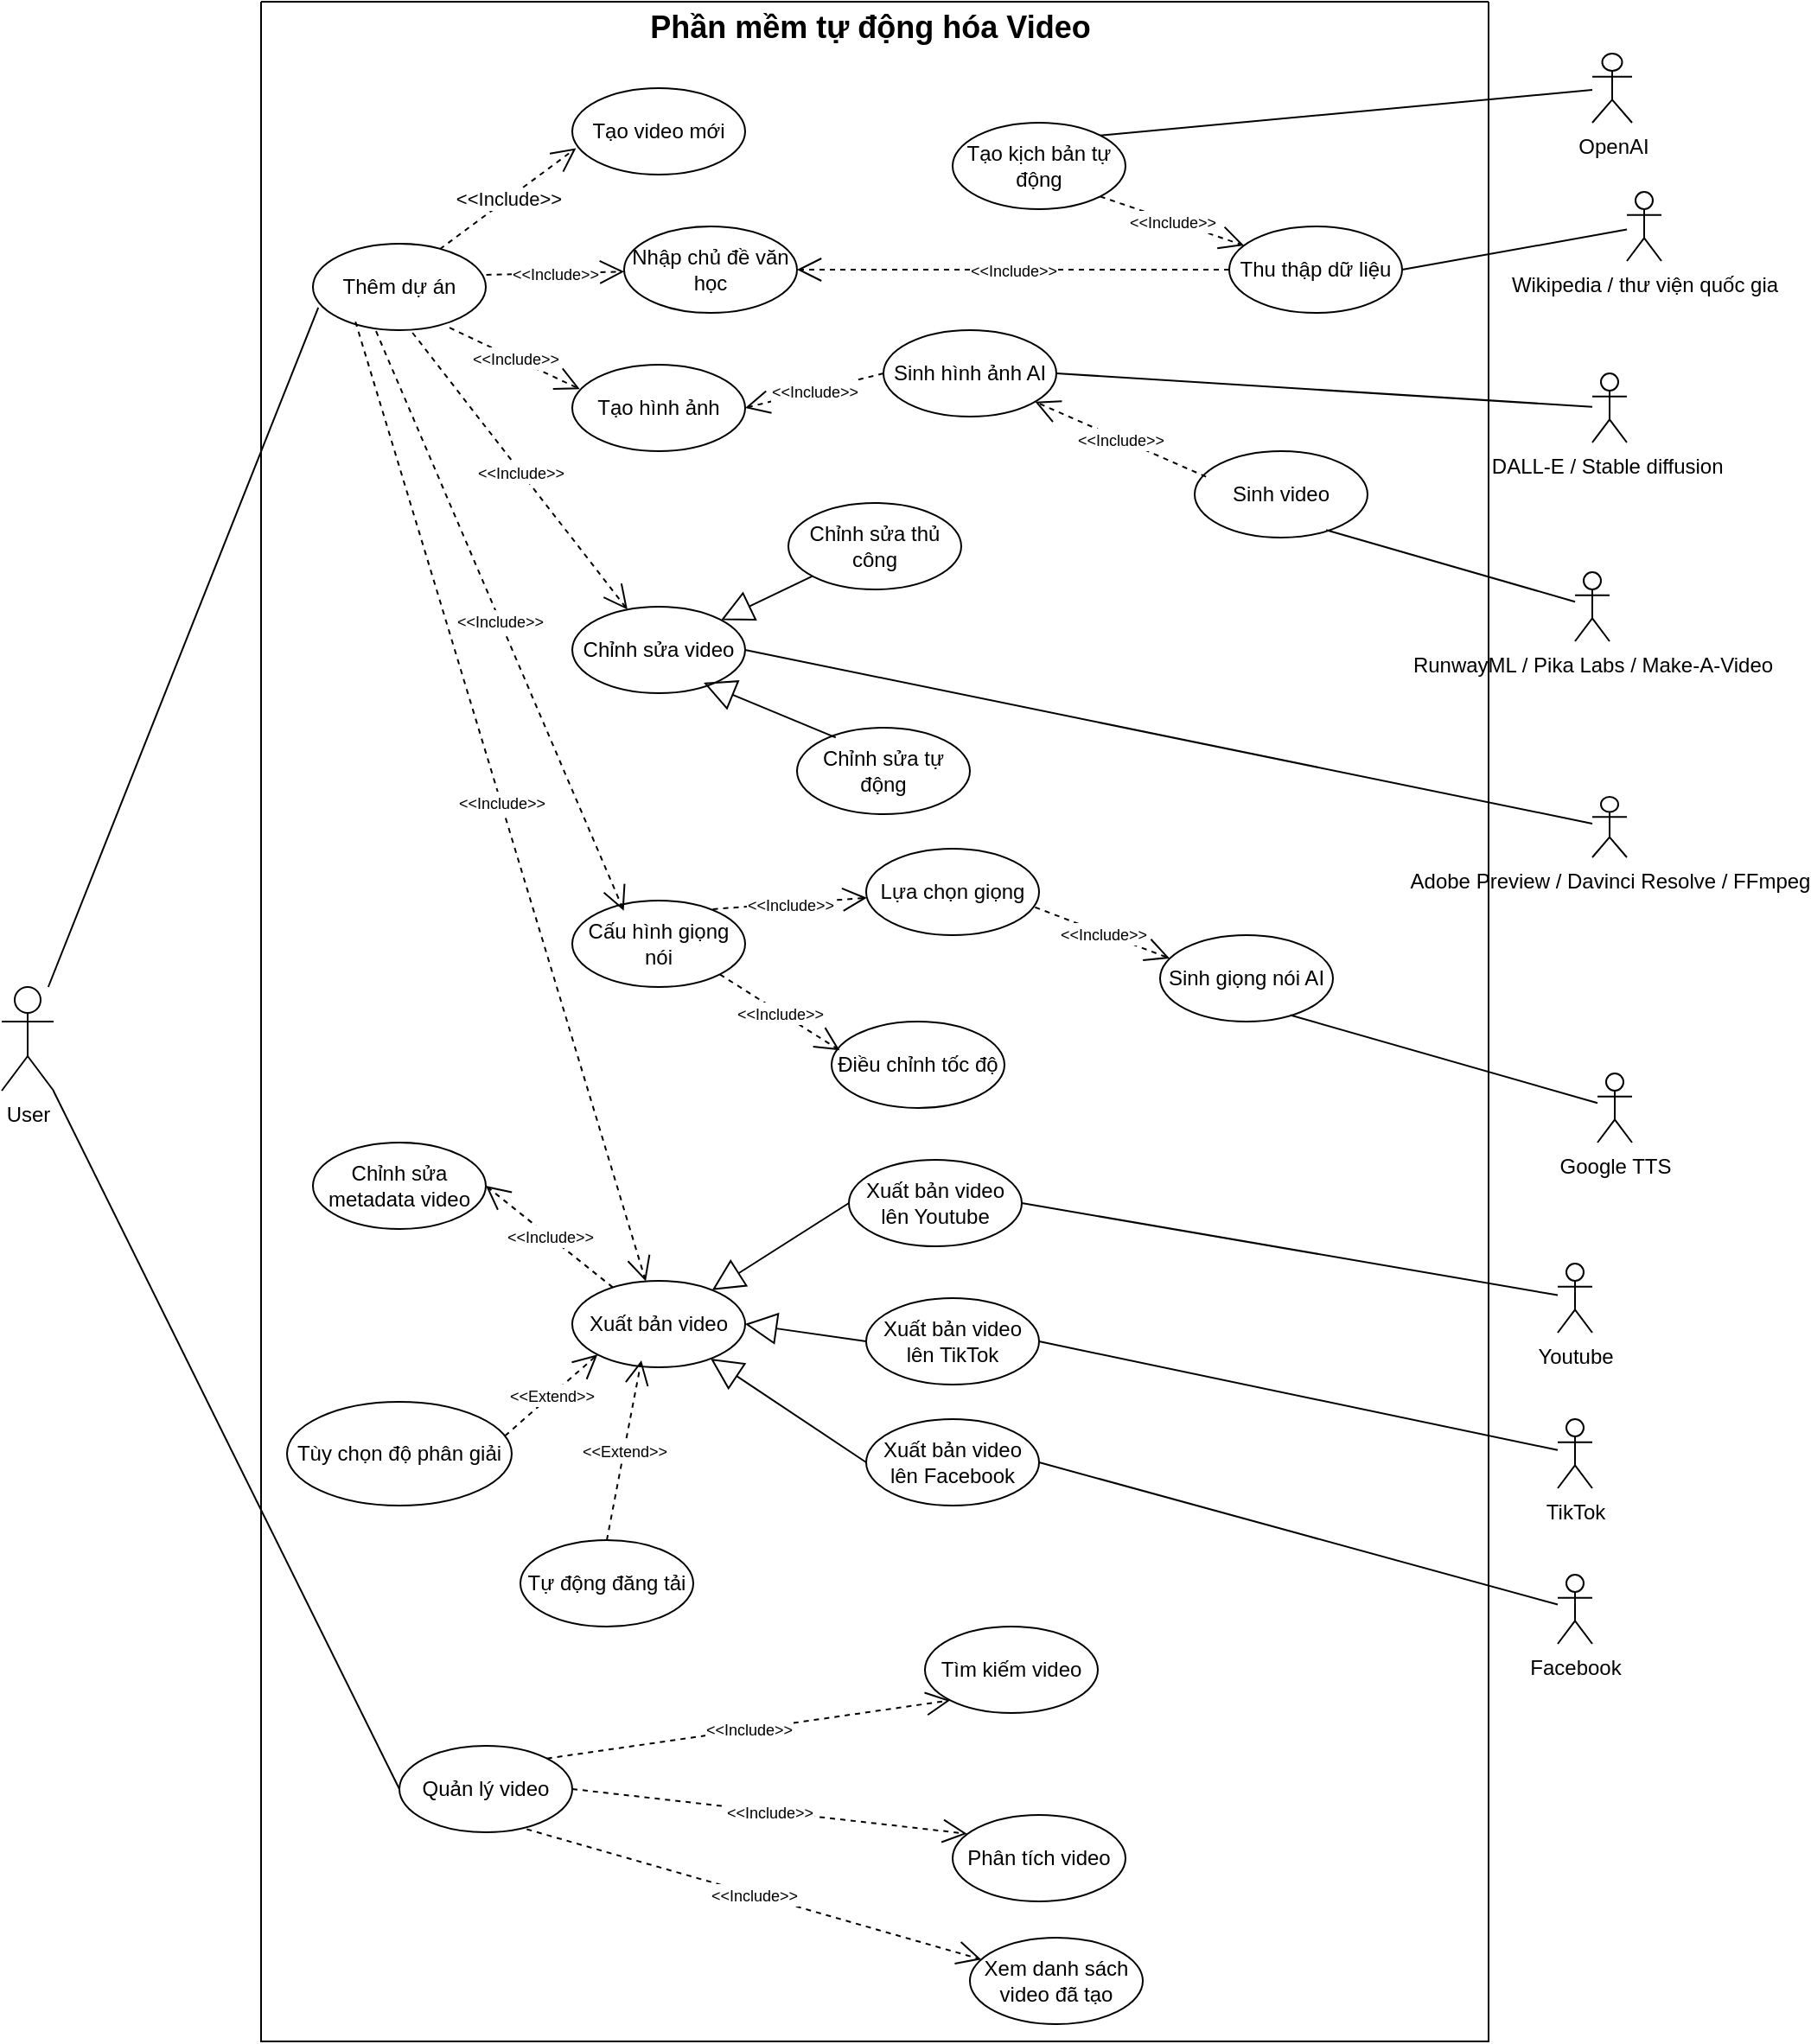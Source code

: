 <mxfile version="26.1.0">
  <diagram name="Trang-1" id="PB8cYMlhyOLMqyZQ3nry">
    <mxGraphModel dx="2829" dy="838" grid="1" gridSize="10" guides="1" tooltips="1" connect="1" arrows="1" fold="1" page="1" pageScale="1" pageWidth="827" pageHeight="1169" math="0" shadow="0">
      <root>
        <mxCell id="0" />
        <mxCell id="1" parent="0" />
        <mxCell id="OnXmid0ZAogw-lazpNW6-2" value="" style="swimlane;startSize=0;" vertex="1" parent="1">
          <mxGeometry x="-20" y="120" width="710" height="1180" as="geometry" />
        </mxCell>
        <mxCell id="OnXmid0ZAogw-lazpNW6-4" value="&lt;b&gt;&lt;font style=&quot;font-size: 18px;&quot;&gt;Phần mềm tự động hóa Video&amp;nbsp;&lt;/font&gt;&lt;/b&gt;" style="text;html=1;align=center;verticalAlign=middle;whiteSpace=wrap;rounded=0;" vertex="1" parent="OnXmid0ZAogw-lazpNW6-2">
          <mxGeometry x="210" width="290" height="30" as="geometry" />
        </mxCell>
        <mxCell id="OnXmid0ZAogw-lazpNW6-5" value="Thêm dự án" style="ellipse;whiteSpace=wrap;html=1;" vertex="1" parent="OnXmid0ZAogw-lazpNW6-2">
          <mxGeometry x="30" y="140" width="100" height="50" as="geometry" />
        </mxCell>
        <mxCell id="OnXmid0ZAogw-lazpNW6-6" value="Tạo video mới" style="ellipse;whiteSpace=wrap;html=1;" vertex="1" parent="OnXmid0ZAogw-lazpNW6-2">
          <mxGeometry x="180" y="50" width="100" height="50" as="geometry" />
        </mxCell>
        <mxCell id="OnXmid0ZAogw-lazpNW6-7" value="Nhập chủ đề văn học" style="ellipse;whiteSpace=wrap;html=1;" vertex="1" parent="OnXmid0ZAogw-lazpNW6-2">
          <mxGeometry x="210" y="130" width="100" height="50" as="geometry" />
        </mxCell>
        <mxCell id="OnXmid0ZAogw-lazpNW6-8" value="Chỉnh sửa video" style="ellipse;whiteSpace=wrap;html=1;" vertex="1" parent="OnXmid0ZAogw-lazpNW6-2">
          <mxGeometry x="180" y="350" width="100" height="50" as="geometry" />
        </mxCell>
        <mxCell id="OnXmid0ZAogw-lazpNW6-9" value="Chỉnh sửa thủ công" style="ellipse;whiteSpace=wrap;html=1;" vertex="1" parent="OnXmid0ZAogw-lazpNW6-2">
          <mxGeometry x="305" y="290" width="100" height="50" as="geometry" />
        </mxCell>
        <mxCell id="OnXmid0ZAogw-lazpNW6-10" value="Chỉnh sửa tự động" style="ellipse;whiteSpace=wrap;html=1;" vertex="1" parent="OnXmid0ZAogw-lazpNW6-2">
          <mxGeometry x="310" y="420" width="100" height="50" as="geometry" />
        </mxCell>
        <mxCell id="OnXmid0ZAogw-lazpNW6-12" value="Cấu hình giọng nói" style="ellipse;whiteSpace=wrap;html=1;" vertex="1" parent="OnXmid0ZAogw-lazpNW6-2">
          <mxGeometry x="180" y="520" width="100" height="50" as="geometry" />
        </mxCell>
        <mxCell id="OnXmid0ZAogw-lazpNW6-13" value="Lựa chọn giọng" style="ellipse;whiteSpace=wrap;html=1;" vertex="1" parent="OnXmid0ZAogw-lazpNW6-2">
          <mxGeometry x="350" y="490" width="100" height="50" as="geometry" />
        </mxCell>
        <mxCell id="OnXmid0ZAogw-lazpNW6-14" value="Điều chỉnh tốc độ" style="ellipse;whiteSpace=wrap;html=1;" vertex="1" parent="OnXmid0ZAogw-lazpNW6-2">
          <mxGeometry x="330" y="590" width="100" height="50" as="geometry" />
        </mxCell>
        <mxCell id="OnXmid0ZAogw-lazpNW6-18" value="Tạo hình ảnh" style="ellipse;whiteSpace=wrap;html=1;" vertex="1" parent="OnXmid0ZAogw-lazpNW6-2">
          <mxGeometry x="180" y="210" width="100" height="50" as="geometry" />
        </mxCell>
        <mxCell id="OnXmid0ZAogw-lazpNW6-19" value="Thu thập dữ liệu" style="ellipse;whiteSpace=wrap;html=1;" vertex="1" parent="OnXmid0ZAogw-lazpNW6-2">
          <mxGeometry x="560" y="130" width="100" height="50" as="geometry" />
        </mxCell>
        <mxCell id="OnXmid0ZAogw-lazpNW6-21" value="Tạo kịch bản tự động" style="ellipse;whiteSpace=wrap;html=1;" vertex="1" parent="OnXmid0ZAogw-lazpNW6-2">
          <mxGeometry x="400" y="70" width="100" height="50" as="geometry" />
        </mxCell>
        <mxCell id="OnXmid0ZAogw-lazpNW6-22" value="Sinh giọng nói AI" style="ellipse;whiteSpace=wrap;html=1;" vertex="1" parent="OnXmid0ZAogw-lazpNW6-2">
          <mxGeometry x="520" y="540" width="100" height="50" as="geometry" />
        </mxCell>
        <mxCell id="OnXmid0ZAogw-lazpNW6-23" value="Sinh hình ảnh AI" style="ellipse;whiteSpace=wrap;html=1;" vertex="1" parent="OnXmid0ZAogw-lazpNW6-2">
          <mxGeometry x="360" y="190" width="100" height="50" as="geometry" />
        </mxCell>
        <mxCell id="OnXmid0ZAogw-lazpNW6-25" value="Sinh video" style="ellipse;whiteSpace=wrap;html=1;" vertex="1" parent="OnXmid0ZAogw-lazpNW6-2">
          <mxGeometry x="540" y="260" width="100" height="50" as="geometry" />
        </mxCell>
        <mxCell id="OnXmid0ZAogw-lazpNW6-44" value="Xuất bản video" style="ellipse;whiteSpace=wrap;html=1;" vertex="1" parent="OnXmid0ZAogw-lazpNW6-2">
          <mxGeometry x="180" y="740" width="100" height="50" as="geometry" />
        </mxCell>
        <mxCell id="OnXmid0ZAogw-lazpNW6-45" value="Xuất bản video lên Youtube" style="ellipse;whiteSpace=wrap;html=1;" vertex="1" parent="OnXmid0ZAogw-lazpNW6-2">
          <mxGeometry x="340" y="670" width="100" height="50" as="geometry" />
        </mxCell>
        <mxCell id="OnXmid0ZAogw-lazpNW6-46" value="Xuất bản video lên TikTok" style="ellipse;whiteSpace=wrap;html=1;" vertex="1" parent="OnXmid0ZAogw-lazpNW6-2">
          <mxGeometry x="350" y="750" width="100" height="50" as="geometry" />
        </mxCell>
        <mxCell id="OnXmid0ZAogw-lazpNW6-47" value="Xuất bản video lên Facebook" style="ellipse;whiteSpace=wrap;html=1;" vertex="1" parent="OnXmid0ZAogw-lazpNW6-2">
          <mxGeometry x="350" y="820" width="100" height="50" as="geometry" />
        </mxCell>
        <mxCell id="OnXmid0ZAogw-lazpNW6-69" value="Quản lý video" style="ellipse;whiteSpace=wrap;html=1;" vertex="1" parent="OnXmid0ZAogw-lazpNW6-2">
          <mxGeometry x="80" y="1009" width="100" height="50" as="geometry" />
        </mxCell>
        <mxCell id="OnXmid0ZAogw-lazpNW6-70" value="Tìm kiếm video" style="ellipse;whiteSpace=wrap;html=1;" vertex="1" parent="OnXmid0ZAogw-lazpNW6-2">
          <mxGeometry x="384" y="940" width="100" height="50" as="geometry" />
        </mxCell>
        <mxCell id="OnXmid0ZAogw-lazpNW6-71" value="Phân tích video" style="ellipse;whiteSpace=wrap;html=1;" vertex="1" parent="OnXmid0ZAogw-lazpNW6-2">
          <mxGeometry x="400" y="1049" width="100" height="50" as="geometry" />
        </mxCell>
        <mxCell id="OnXmid0ZAogw-lazpNW6-96" value="Xem danh sách video đã tạo" style="ellipse;whiteSpace=wrap;html=1;" vertex="1" parent="OnXmid0ZAogw-lazpNW6-2">
          <mxGeometry x="410" y="1120" width="100" height="50" as="geometry" />
        </mxCell>
        <mxCell id="OnXmid0ZAogw-lazpNW6-98" value="Chỉnh sửa metadata video" style="ellipse;whiteSpace=wrap;html=1;" vertex="1" parent="OnXmid0ZAogw-lazpNW6-2">
          <mxGeometry x="30" y="660" width="100" height="50" as="geometry" />
        </mxCell>
        <mxCell id="OnXmid0ZAogw-lazpNW6-117" value="&amp;lt;&amp;lt;Include&amp;gt;&amp;gt;" style="endArrow=open;endSize=12;dashed=1;html=1;rounded=0;exitX=0.734;exitY=0.063;exitDx=0;exitDy=0;exitPerimeter=0;entryX=0.022;entryY=0.694;entryDx=0;entryDy=0;entryPerimeter=0;" edge="1" parent="OnXmid0ZAogw-lazpNW6-2" source="OnXmid0ZAogw-lazpNW6-5" target="OnXmid0ZAogw-lazpNW6-6">
          <mxGeometry width="160" relative="1" as="geometry">
            <mxPoint x="240" y="240" as="sourcePoint" />
            <mxPoint x="400" y="240" as="targetPoint" />
          </mxGeometry>
        </mxCell>
        <mxCell id="OnXmid0ZAogw-lazpNW6-118" value="&lt;font style=&quot;font-size: 9px;&quot;&gt;&amp;lt;&amp;lt;Include&amp;gt;&amp;gt;&lt;/font&gt;" style="endArrow=open;endSize=12;dashed=1;html=1;rounded=0;exitX=1.003;exitY=0.36;exitDx=0;exitDy=0;exitPerimeter=0;" edge="1" parent="OnXmid0ZAogw-lazpNW6-2" source="OnXmid0ZAogw-lazpNW6-5" target="OnXmid0ZAogw-lazpNW6-7">
          <mxGeometry width="160" relative="1" as="geometry">
            <mxPoint x="113" y="153" as="sourcePoint" />
            <mxPoint x="192" y="95" as="targetPoint" />
          </mxGeometry>
        </mxCell>
        <mxCell id="OnXmid0ZAogw-lazpNW6-147" value="&lt;font style=&quot;font-size: 9px;&quot;&gt;&amp;lt;&amp;lt;Include&amp;gt;&amp;gt;&lt;/font&gt;" style="endArrow=open;endSize=12;dashed=1;html=1;rounded=0;exitX=0.79;exitY=0.972;exitDx=0;exitDy=0;exitPerimeter=0;entryX=0.044;entryY=0.282;entryDx=0;entryDy=0;entryPerimeter=0;" edge="1" parent="OnXmid0ZAogw-lazpNW6-2" source="OnXmid0ZAogw-lazpNW6-5" target="OnXmid0ZAogw-lazpNW6-18">
          <mxGeometry width="160" relative="1" as="geometry">
            <mxPoint x="140" y="168" as="sourcePoint" />
            <mxPoint x="220" y="166" as="targetPoint" />
          </mxGeometry>
        </mxCell>
        <mxCell id="OnXmid0ZAogw-lazpNW6-148" value="&lt;font style=&quot;font-size: 9px;&quot;&gt;&amp;lt;&amp;lt;Include&amp;gt;&amp;gt;&lt;/font&gt;" style="endArrow=open;endSize=12;dashed=1;html=1;rounded=0;exitX=0.576;exitY=1.03;exitDx=0;exitDy=0;exitPerimeter=0;" edge="1" parent="OnXmid0ZAogw-lazpNW6-2" source="OnXmid0ZAogw-lazpNW6-5" target="OnXmid0ZAogw-lazpNW6-8">
          <mxGeometry width="160" relative="1" as="geometry">
            <mxPoint x="150" y="178" as="sourcePoint" />
            <mxPoint x="230" y="176" as="targetPoint" />
          </mxGeometry>
        </mxCell>
        <mxCell id="OnXmid0ZAogw-lazpNW6-149" value="" style="endArrow=block;endSize=16;endFill=0;html=1;rounded=0;" edge="1" parent="OnXmid0ZAogw-lazpNW6-2" source="OnXmid0ZAogw-lazpNW6-9" target="OnXmid0ZAogw-lazpNW6-8">
          <mxGeometry width="160" relative="1" as="geometry">
            <mxPoint x="180" y="420" as="sourcePoint" />
            <mxPoint x="380" y="410" as="targetPoint" />
          </mxGeometry>
        </mxCell>
        <mxCell id="OnXmid0ZAogw-lazpNW6-150" value="" style="endArrow=block;endSize=16;endFill=0;html=1;rounded=0;exitX=0.224;exitY=0.113;exitDx=0;exitDy=0;exitPerimeter=0;entryX=0.76;entryY=0.88;entryDx=0;entryDy=0;entryPerimeter=0;" edge="1" parent="OnXmid0ZAogw-lazpNW6-2" source="OnXmid0ZAogw-lazpNW6-10" target="OnXmid0ZAogw-lazpNW6-8">
          <mxGeometry width="160" relative="1" as="geometry">
            <mxPoint x="161" y="435" as="sourcePoint" />
            <mxPoint x="209" y="405" as="targetPoint" />
          </mxGeometry>
        </mxCell>
        <mxCell id="OnXmid0ZAogw-lazpNW6-151" value="&lt;font style=&quot;font-size: 9px;&quot;&gt;&amp;lt;&amp;lt;Include&amp;gt;&amp;gt;&lt;/font&gt;" style="endArrow=open;endSize=12;dashed=1;html=1;rounded=0;exitX=0.365;exitY=1.012;exitDx=0;exitDy=0;exitPerimeter=0;entryX=0.298;entryY=0.117;entryDx=0;entryDy=0;entryPerimeter=0;" edge="1" parent="OnXmid0ZAogw-lazpNW6-2" source="OnXmid0ZAogw-lazpNW6-5" target="OnXmid0ZAogw-lazpNW6-12">
          <mxGeometry width="160" relative="1" as="geometry">
            <mxPoint x="98" y="202" as="sourcePoint" />
            <mxPoint x="222" y="362" as="targetPoint" />
          </mxGeometry>
        </mxCell>
        <mxCell id="OnXmid0ZAogw-lazpNW6-152" value="&lt;font style=&quot;font-size: 9px;&quot;&gt;&amp;lt;&amp;lt;Include&amp;gt;&amp;gt;&lt;/font&gt;" style="endArrow=open;endSize=12;dashed=1;html=1;rounded=0;exitX=0.246;exitY=0.902;exitDx=0;exitDy=0;exitPerimeter=0;" edge="1" parent="OnXmid0ZAogw-lazpNW6-2" source="OnXmid0ZAogw-lazpNW6-5" target="OnXmid0ZAogw-lazpNW6-44">
          <mxGeometry width="160" relative="1" as="geometry">
            <mxPoint x="77" y="201" as="sourcePoint" />
            <mxPoint x="220" y="536" as="targetPoint" />
          </mxGeometry>
        </mxCell>
        <mxCell id="OnXmid0ZAogw-lazpNW6-153" value="&lt;font style=&quot;font-size: 9px;&quot;&gt;&amp;lt;&amp;lt;Include&amp;gt;&amp;gt;&lt;/font&gt;" style="endArrow=open;endSize=12;dashed=1;html=1;rounded=0;entryX=1;entryY=0.5;entryDx=0;entryDy=0;" edge="1" parent="OnXmid0ZAogw-lazpNW6-2" source="OnXmid0ZAogw-lazpNW6-44" target="OnXmid0ZAogw-lazpNW6-98">
          <mxGeometry width="160" relative="1" as="geometry">
            <mxPoint x="70" y="662" as="sourcePoint" />
            <mxPoint x="150" y="660" as="targetPoint" />
          </mxGeometry>
        </mxCell>
        <mxCell id="OnXmid0ZAogw-lazpNW6-154" value="" style="endArrow=block;endSize=16;endFill=0;html=1;rounded=0;exitX=0;exitY=0.5;exitDx=0;exitDy=0;" edge="1" parent="OnXmid0ZAogw-lazpNW6-2" source="OnXmid0ZAogw-lazpNW6-45" target="OnXmid0ZAogw-lazpNW6-44">
          <mxGeometry width="160" relative="1" as="geometry">
            <mxPoint x="300" y="694" as="sourcePoint" />
            <mxPoint x="247" y="720" as="targetPoint" />
          </mxGeometry>
        </mxCell>
        <mxCell id="OnXmid0ZAogw-lazpNW6-155" value="" style="endArrow=block;endSize=16;endFill=0;html=1;rounded=0;exitX=0;exitY=0.5;exitDx=0;exitDy=0;entryX=1;entryY=0.5;entryDx=0;entryDy=0;" edge="1" parent="OnXmid0ZAogw-lazpNW6-2" source="OnXmid0ZAogw-lazpNW6-46" target="OnXmid0ZAogw-lazpNW6-44">
          <mxGeometry width="160" relative="1" as="geometry">
            <mxPoint x="339" y="352" as="sourcePoint" />
            <mxPoint x="286" y="378" as="targetPoint" />
          </mxGeometry>
        </mxCell>
        <mxCell id="OnXmid0ZAogw-lazpNW6-156" value="" style="endArrow=block;endSize=16;endFill=0;html=1;rounded=0;exitX=0;exitY=0.5;exitDx=0;exitDy=0;" edge="1" parent="OnXmid0ZAogw-lazpNW6-2" source="OnXmid0ZAogw-lazpNW6-47" target="OnXmid0ZAogw-lazpNW6-44">
          <mxGeometry width="160" relative="1" as="geometry">
            <mxPoint x="349" y="362" as="sourcePoint" />
            <mxPoint x="296" y="388" as="targetPoint" />
          </mxGeometry>
        </mxCell>
        <mxCell id="OnXmid0ZAogw-lazpNW6-157" value="&lt;font style=&quot;font-size: 9px;&quot;&gt;&amp;lt;&amp;lt;Include&amp;gt;&amp;gt;&lt;/font&gt;" style="endArrow=open;endSize=12;dashed=1;html=1;rounded=0;exitX=0.813;exitY=0.099;exitDx=0;exitDy=0;exitPerimeter=0;" edge="1" parent="OnXmid0ZAogw-lazpNW6-2" source="OnXmid0ZAogw-lazpNW6-12" target="OnXmid0ZAogw-lazpNW6-13">
          <mxGeometry width="160" relative="1" as="geometry">
            <mxPoint x="119" y="199" as="sourcePoint" />
            <mxPoint x="194" y="234" as="targetPoint" />
          </mxGeometry>
        </mxCell>
        <mxCell id="OnXmid0ZAogw-lazpNW6-159" value="&lt;font style=&quot;font-size: 9px;&quot;&gt;&amp;lt;&amp;lt;Include&amp;gt;&amp;gt;&lt;/font&gt;" style="endArrow=open;endSize=12;dashed=1;html=1;rounded=0;exitX=1;exitY=1;exitDx=0;exitDy=0;entryX=0.047;entryY=0.332;entryDx=0;entryDy=0;entryPerimeter=0;" edge="1" parent="OnXmid0ZAogw-lazpNW6-2" source="OnXmid0ZAogw-lazpNW6-12" target="OnXmid0ZAogw-lazpNW6-14">
          <mxGeometry width="160" relative="1" as="geometry">
            <mxPoint x="271" y="535" as="sourcePoint" />
            <mxPoint x="360" y="528" as="targetPoint" />
          </mxGeometry>
        </mxCell>
        <mxCell id="OnXmid0ZAogw-lazpNW6-160" value="&lt;font style=&quot;font-size: 9px;&quot;&gt;&amp;lt;&amp;lt;Include&amp;gt;&amp;gt;&lt;/font&gt;" style="endArrow=open;endSize=12;dashed=1;html=1;rounded=0;exitX=0.977;exitY=0.678;exitDx=0;exitDy=0;exitPerimeter=0;entryX=0.056;entryY=0.269;entryDx=0;entryDy=0;entryPerimeter=0;" edge="1" parent="OnXmid0ZAogw-lazpNW6-2" source="OnXmid0ZAogw-lazpNW6-13" target="OnXmid0ZAogw-lazpNW6-22">
          <mxGeometry width="160" relative="1" as="geometry">
            <mxPoint x="271" y="535" as="sourcePoint" />
            <mxPoint x="360" y="528" as="targetPoint" />
          </mxGeometry>
        </mxCell>
        <mxCell id="OnXmid0ZAogw-lazpNW6-206" value="&lt;font style=&quot;font-size: 9px;&quot;&gt;&amp;lt;&amp;lt;Include&amp;gt;&amp;gt;&lt;/font&gt;" style="endArrow=open;endSize=12;dashed=1;html=1;rounded=0;exitX=1;exitY=1;exitDx=0;exitDy=0;" edge="1" parent="OnXmid0ZAogw-lazpNW6-2" source="OnXmid0ZAogw-lazpNW6-21" target="OnXmid0ZAogw-lazpNW6-19">
          <mxGeometry width="160" relative="1" as="geometry">
            <mxPoint x="417" y="137" as="sourcePoint" />
            <mxPoint x="320" y="165" as="targetPoint" />
          </mxGeometry>
        </mxCell>
        <mxCell id="OnXmid0ZAogw-lazpNW6-207" value="&lt;font style=&quot;font-size: 9px;&quot;&gt;&amp;lt;&amp;lt;Include&amp;gt;&amp;gt;&lt;/font&gt;" style="endArrow=open;endSize=12;dashed=1;html=1;rounded=0;exitX=1;exitY=0;exitDx=0;exitDy=0;entryX=0;entryY=1;entryDx=0;entryDy=0;" edge="1" parent="OnXmid0ZAogw-lazpNW6-2" source="OnXmid0ZAogw-lazpNW6-69" target="OnXmid0ZAogw-lazpNW6-70">
          <mxGeometry width="160" relative="1" as="geometry">
            <mxPoint x="90" y="870" as="sourcePoint" />
            <mxPoint x="214" y="1030" as="targetPoint" />
          </mxGeometry>
        </mxCell>
        <mxCell id="OnXmid0ZAogw-lazpNW6-209" value="&lt;font style=&quot;font-size: 9px;&quot;&gt;&amp;lt;&amp;lt;Include&amp;gt;&amp;gt;&lt;/font&gt;" style="endArrow=open;endSize=12;dashed=1;html=1;rounded=0;exitX=1;exitY=0.5;exitDx=0;exitDy=0;entryX=0.083;entryY=0.217;entryDx=0;entryDy=0;entryPerimeter=0;" edge="1" parent="OnXmid0ZAogw-lazpNW6-2" source="OnXmid0ZAogw-lazpNW6-69" target="OnXmid0ZAogw-lazpNW6-71">
          <mxGeometry width="160" relative="1" as="geometry">
            <mxPoint x="175" y="1026" as="sourcePoint" />
            <mxPoint x="245" y="993" as="targetPoint" />
          </mxGeometry>
        </mxCell>
        <mxCell id="OnXmid0ZAogw-lazpNW6-210" value="&lt;font style=&quot;font-size: 9px;&quot;&gt;&amp;lt;&amp;lt;Include&amp;gt;&amp;gt;&lt;/font&gt;" style="endArrow=open;endSize=12;dashed=1;html=1;rounded=0;exitX=0.737;exitY=0.965;exitDx=0;exitDy=0;exitPerimeter=0;" edge="1" parent="OnXmid0ZAogw-lazpNW6-2" source="OnXmid0ZAogw-lazpNW6-69" target="OnXmid0ZAogw-lazpNW6-96">
          <mxGeometry width="160" relative="1" as="geometry">
            <mxPoint x="185" y="1036" as="sourcePoint" />
            <mxPoint x="255" y="1003" as="targetPoint" />
          </mxGeometry>
        </mxCell>
        <mxCell id="OnXmid0ZAogw-lazpNW6-220" value="Tùy chọn độ phân giải" style="ellipse;whiteSpace=wrap;html=1;" vertex="1" parent="OnXmid0ZAogw-lazpNW6-2">
          <mxGeometry x="15" y="810" width="130" height="60" as="geometry" />
        </mxCell>
        <mxCell id="OnXmid0ZAogw-lazpNW6-221" value="Tự động đăng tải" style="ellipse;whiteSpace=wrap;html=1;" vertex="1" parent="OnXmid0ZAogw-lazpNW6-2">
          <mxGeometry x="150" y="890" width="100" height="50" as="geometry" />
        </mxCell>
        <mxCell id="OnXmid0ZAogw-lazpNW6-270" value="&lt;font style=&quot;font-size: 9px;&quot;&gt;&amp;lt;&amp;lt;Extend&amp;gt;&amp;gt;&lt;/font&gt;" style="endArrow=open;endSize=12;dashed=1;html=1;rounded=0;entryX=0;entryY=1;entryDx=0;entryDy=0;exitX=0.97;exitY=0.328;exitDx=0;exitDy=0;exitPerimeter=0;" edge="1" parent="OnXmid0ZAogw-lazpNW6-2" source="OnXmid0ZAogw-lazpNW6-220" target="OnXmid0ZAogw-lazpNW6-44">
          <mxGeometry width="160" relative="1" as="geometry">
            <mxPoint x="214" y="754" as="sourcePoint" />
            <mxPoint x="140" y="695" as="targetPoint" />
          </mxGeometry>
        </mxCell>
        <mxCell id="OnXmid0ZAogw-lazpNW6-271" value="&lt;font style=&quot;font-size: 9px;&quot;&gt;&amp;lt;&amp;lt;Extend&amp;gt;&amp;gt;&lt;/font&gt;" style="endArrow=open;endSize=12;dashed=1;html=1;rounded=0;entryX=0.4;entryY=0.919;entryDx=0;entryDy=0;exitX=0.5;exitY=0;exitDx=0;exitDy=0;entryPerimeter=0;" edge="1" parent="OnXmid0ZAogw-lazpNW6-2" source="OnXmid0ZAogw-lazpNW6-221" target="OnXmid0ZAogw-lazpNW6-44">
          <mxGeometry width="160" relative="1" as="geometry">
            <mxPoint x="224" y="764" as="sourcePoint" />
            <mxPoint x="150" y="705" as="targetPoint" />
          </mxGeometry>
        </mxCell>
        <mxCell id="OnXmid0ZAogw-lazpNW6-273" value="&lt;font style=&quot;font-size: 9px;&quot;&gt;&amp;lt;&amp;lt;Include&amp;gt;&amp;gt;&lt;/font&gt;" style="endArrow=open;endSize=12;dashed=1;html=1;rounded=0;exitX=0.066;exitY=0.296;exitDx=0;exitDy=0;exitPerimeter=0;" edge="1" parent="OnXmid0ZAogw-lazpNW6-2" source="OnXmid0ZAogw-lazpNW6-25" target="OnXmid0ZAogw-lazpNW6-23">
          <mxGeometry width="160" relative="1" as="geometry">
            <mxPoint x="150" y="178" as="sourcePoint" />
            <mxPoint x="230" y="176" as="targetPoint" />
          </mxGeometry>
        </mxCell>
        <mxCell id="OnXmid0ZAogw-lazpNW6-274" value="&lt;font style=&quot;font-size: 9px;&quot;&gt;&amp;lt;&amp;lt;Include&amp;gt;&amp;gt;&lt;/font&gt;" style="endArrow=open;endSize=12;dashed=1;html=1;rounded=0;exitX=0;exitY=0.5;exitDx=0;exitDy=0;entryX=1;entryY=0.5;entryDx=0;entryDy=0;" edge="1" parent="OnXmid0ZAogw-lazpNW6-2" source="OnXmid0ZAogw-lazpNW6-19" target="OnXmid0ZAogw-lazpNW6-7">
          <mxGeometry width="160" relative="1" as="geometry">
            <mxPoint x="140" y="168" as="sourcePoint" />
            <mxPoint x="220" y="166" as="targetPoint" />
          </mxGeometry>
        </mxCell>
        <mxCell id="OnXmid0ZAogw-lazpNW6-275" value="&lt;font style=&quot;font-size: 9px;&quot;&gt;&amp;lt;&amp;lt;Include&amp;gt;&amp;gt;&lt;/font&gt;" style="endArrow=open;endSize=12;dashed=1;html=1;rounded=0;exitX=0;exitY=0.5;exitDx=0;exitDy=0;entryX=1;entryY=0.5;entryDx=0;entryDy=0;" edge="1" parent="OnXmid0ZAogw-lazpNW6-2" source="OnXmid0ZAogw-lazpNW6-23" target="OnXmid0ZAogw-lazpNW6-18">
          <mxGeometry width="160" relative="1" as="geometry">
            <mxPoint x="570" y="165" as="sourcePoint" />
            <mxPoint x="320" y="165" as="targetPoint" />
          </mxGeometry>
        </mxCell>
        <mxCell id="OnXmid0ZAogw-lazpNW6-3" value="User" style="shape=umlActor;verticalLabelPosition=bottom;verticalAlign=top;html=1;outlineConnect=0;" vertex="1" parent="1">
          <mxGeometry x="-170" y="690" width="30" height="60" as="geometry" />
        </mxCell>
        <mxCell id="OnXmid0ZAogw-lazpNW6-99" value="Wikipedia / thư viện quốc gia" style="shape=umlActor;verticalLabelPosition=bottom;verticalAlign=top;html=1;outlineConnect=0;" vertex="1" parent="1">
          <mxGeometry x="770" y="230" width="20" height="40" as="geometry" />
        </mxCell>
        <mxCell id="OnXmid0ZAogw-lazpNW6-100" value="OpenAI" style="shape=umlActor;verticalLabelPosition=bottom;verticalAlign=top;html=1;outlineConnect=0;" vertex="1" parent="1">
          <mxGeometry x="750" y="150" width="23" height="40" as="geometry" />
        </mxCell>
        <mxCell id="OnXmid0ZAogw-lazpNW6-103" value="Google TTS" style="shape=umlActor;verticalLabelPosition=bottom;verticalAlign=top;html=1;outlineConnect=0;" vertex="1" parent="1">
          <mxGeometry x="753" y="740" width="20" height="40" as="geometry" />
        </mxCell>
        <mxCell id="OnXmid0ZAogw-lazpNW6-104" value="DALL-E / Stable diffusion&amp;nbsp;" style="shape=umlActor;verticalLabelPosition=bottom;verticalAlign=top;html=1;outlineConnect=0;" vertex="1" parent="1">
          <mxGeometry x="750" y="335" width="20" height="40" as="geometry" />
        </mxCell>
        <mxCell id="OnXmid0ZAogw-lazpNW6-107" value="" style="endArrow=none;html=1;rounded=0;exitX=1;exitY=0.5;exitDx=0;exitDy=0;" edge="1" parent="1" source="OnXmid0ZAogw-lazpNW6-23" target="OnXmid0ZAogw-lazpNW6-104">
          <mxGeometry width="50" height="50" relative="1" as="geometry">
            <mxPoint x="730" y="360" as="sourcePoint" />
            <mxPoint x="780" y="310" as="targetPoint" />
          </mxGeometry>
        </mxCell>
        <mxCell id="OnXmid0ZAogw-lazpNW6-108" value="" style="endArrow=none;html=1;rounded=0;exitX=1;exitY=0.5;exitDx=0;exitDy=0;" edge="1" parent="1" source="OnXmid0ZAogw-lazpNW6-19" target="OnXmid0ZAogw-lazpNW6-99">
          <mxGeometry width="50" height="50" relative="1" as="geometry">
            <mxPoint x="700" y="330" as="sourcePoint" />
            <mxPoint x="750" y="280" as="targetPoint" />
          </mxGeometry>
        </mxCell>
        <mxCell id="OnXmid0ZAogw-lazpNW6-109" value="" style="endArrow=none;html=1;rounded=0;exitX=1;exitY=0;exitDx=0;exitDy=0;" edge="1" parent="1" source="OnXmid0ZAogw-lazpNW6-21" target="OnXmid0ZAogw-lazpNW6-100">
          <mxGeometry width="50" height="50" relative="1" as="geometry">
            <mxPoint x="700" y="330" as="sourcePoint" />
            <mxPoint x="750" y="280" as="targetPoint" />
          </mxGeometry>
        </mxCell>
        <mxCell id="OnXmid0ZAogw-lazpNW6-110" value="RunwayML / Pika Labs / Make-A-Video" style="shape=umlActor;verticalLabelPosition=bottom;verticalAlign=top;html=1;outlineConnect=0;" vertex="1" parent="1">
          <mxGeometry x="740" y="450" width="20" height="40" as="geometry" />
        </mxCell>
        <mxCell id="OnXmid0ZAogw-lazpNW6-111" value="" style="endArrow=none;html=1;rounded=0;exitX=0.761;exitY=0.912;exitDx=0;exitDy=0;exitPerimeter=0;" edge="1" parent="1" source="OnXmid0ZAogw-lazpNW6-25" target="OnXmid0ZAogw-lazpNW6-110">
          <mxGeometry width="50" height="50" relative="1" as="geometry">
            <mxPoint x="710" y="330" as="sourcePoint" />
            <mxPoint x="760" y="280" as="targetPoint" />
          </mxGeometry>
        </mxCell>
        <mxCell id="OnXmid0ZAogw-lazpNW6-112" value="" style="endArrow=none;html=1;rounded=0;exitX=0.753;exitY=0.925;exitDx=0;exitDy=0;exitPerimeter=0;" edge="1" parent="1" source="OnXmid0ZAogw-lazpNW6-22" target="OnXmid0ZAogw-lazpNW6-103">
          <mxGeometry width="50" height="50" relative="1" as="geometry">
            <mxPoint x="610" y="620" as="sourcePoint" />
            <mxPoint x="660" y="570" as="targetPoint" />
          </mxGeometry>
        </mxCell>
        <mxCell id="OnXmid0ZAogw-lazpNW6-113" value="Adobe Preview / Davinci Resolve / FFmpeg" style="shape=umlActor;verticalLabelPosition=bottom;verticalAlign=top;html=1;outlineConnect=0;" vertex="1" parent="1">
          <mxGeometry x="750" y="580" width="20" height="35" as="geometry" />
        </mxCell>
        <mxCell id="OnXmid0ZAogw-lazpNW6-114" value="" style="endArrow=none;html=1;rounded=0;exitX=1;exitY=0.5;exitDx=0;exitDy=0;" edge="1" parent="1" source="OnXmid0ZAogw-lazpNW6-8" target="OnXmid0ZAogw-lazpNW6-113">
          <mxGeometry width="50" height="50" relative="1" as="geometry">
            <mxPoint x="550" y="380" as="sourcePoint" />
            <mxPoint x="600" y="330" as="targetPoint" />
          </mxGeometry>
        </mxCell>
        <mxCell id="OnXmid0ZAogw-lazpNW6-115" value="" style="endArrow=none;html=1;rounded=0;entryX=0.031;entryY=0.738;entryDx=0;entryDy=0;entryPerimeter=0;" edge="1" parent="1" source="OnXmid0ZAogw-lazpNW6-3" target="OnXmid0ZAogw-lazpNW6-5">
          <mxGeometry width="50" height="50" relative="1" as="geometry">
            <mxPoint x="40" y="400" as="sourcePoint" />
            <mxPoint x="90" y="350" as="targetPoint" />
          </mxGeometry>
        </mxCell>
        <mxCell id="OnXmid0ZAogw-lazpNW6-116" value="" style="endArrow=none;html=1;rounded=0;exitX=0;exitY=0.5;exitDx=0;exitDy=0;" edge="1" parent="1" source="OnXmid0ZAogw-lazpNW6-69" target="OnXmid0ZAogw-lazpNW6-3">
          <mxGeometry width="50" height="50" relative="1" as="geometry">
            <mxPoint x="40" y="720" as="sourcePoint" />
            <mxPoint x="90" y="670" as="targetPoint" />
          </mxGeometry>
        </mxCell>
        <mxCell id="OnXmid0ZAogw-lazpNW6-212" value="Youtube" style="shape=umlActor;verticalLabelPosition=bottom;verticalAlign=top;html=1;outlineConnect=0;" vertex="1" parent="1">
          <mxGeometry x="730" y="850" width="20" height="40" as="geometry" />
        </mxCell>
        <mxCell id="OnXmid0ZAogw-lazpNW6-213" value="TikTok" style="shape=umlActor;verticalLabelPosition=bottom;verticalAlign=top;html=1;outlineConnect=0;" vertex="1" parent="1">
          <mxGeometry x="730" y="940" width="20" height="40" as="geometry" />
        </mxCell>
        <mxCell id="OnXmid0ZAogw-lazpNW6-214" value="Facebook" style="shape=umlActor;verticalLabelPosition=bottom;verticalAlign=top;html=1;outlineConnect=0;" vertex="1" parent="1">
          <mxGeometry x="730" y="1030" width="20" height="40" as="geometry" />
        </mxCell>
        <mxCell id="OnXmid0ZAogw-lazpNW6-217" value="" style="endArrow=none;html=1;rounded=0;exitX=1;exitY=0.5;exitDx=0;exitDy=0;" edge="1" parent="1" source="OnXmid0ZAogw-lazpNW6-45" target="OnXmid0ZAogw-lazpNW6-212">
          <mxGeometry width="50" height="50" relative="1" as="geometry">
            <mxPoint x="510" y="830" as="sourcePoint" />
            <mxPoint x="688" y="881" as="targetPoint" />
          </mxGeometry>
        </mxCell>
        <mxCell id="OnXmid0ZAogw-lazpNW6-218" value="" style="endArrow=none;html=1;rounded=0;exitX=1;exitY=0.5;exitDx=0;exitDy=0;" edge="1" parent="1" source="OnXmid0ZAogw-lazpNW6-46" target="OnXmid0ZAogw-lazpNW6-213">
          <mxGeometry width="50" height="50" relative="1" as="geometry">
            <mxPoint x="595" y="726" as="sourcePoint" />
            <mxPoint x="773" y="777" as="targetPoint" />
          </mxGeometry>
        </mxCell>
        <mxCell id="OnXmid0ZAogw-lazpNW6-219" value="" style="endArrow=none;html=1;rounded=0;exitX=1;exitY=0.5;exitDx=0;exitDy=0;" edge="1" parent="1" source="OnXmid0ZAogw-lazpNW6-47" target="OnXmid0ZAogw-lazpNW6-214">
          <mxGeometry width="50" height="50" relative="1" as="geometry">
            <mxPoint x="605" y="736" as="sourcePoint" />
            <mxPoint x="783" y="787" as="targetPoint" />
          </mxGeometry>
        </mxCell>
      </root>
    </mxGraphModel>
  </diagram>
</mxfile>
